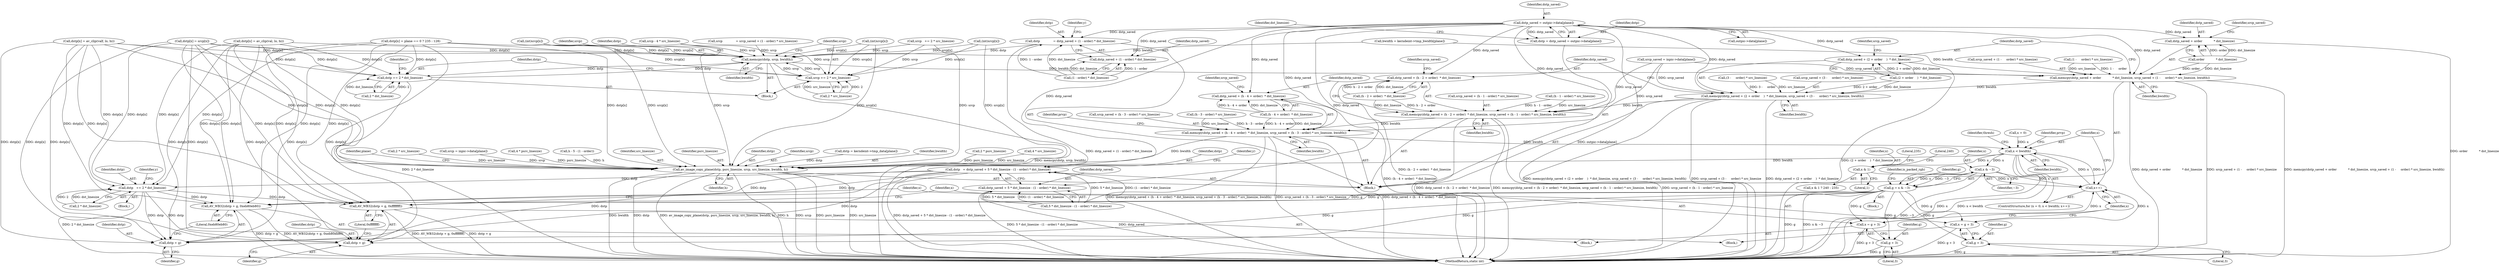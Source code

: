 digraph "0_FFmpeg_e43a0a232dbf6d3c161823c2e07c52e76227a1bc_5@array" {
"1000307" [label="(Call,dstp_saved = outpic->data[plane])"];
"1000305" [label="(Call,dstp = dstp_saved = outpic->data[plane])"];
"1000330" [label="(Call,dstp              = dstp_saved + (1 - order) * dst_linesize)"];
"1000350" [label="(Call,memcpy(dstp, srcp, bwidth))"];
"1000354" [label="(Call,srcp += 2 * src_linesize)"];
"1000359" [label="(Call,dstp += 2 * dst_linesize)"];
"1000364" [label="(Call,memcpy(dstp_saved + order            * dst_linesize, srcp_saved + (1 -     order) * src_linesize, bwidth))"];
"1000378" [label="(Call,memcpy(dstp_saved + (2 + order    )  * dst_linesize, srcp_saved + (3 -     order) * src_linesize, bwidth))"];
"1000394" [label="(Call,memcpy(dstp_saved + (h - 2 + order)  * dst_linesize, srcp_saved + (h - 1 - order) * src_linesize, bwidth))"];
"1000414" [label="(Call,memcpy(dstp_saved + (h - 4 + order)  * dst_linesize, srcp_saved + (h - 3 - order) * src_linesize, bwidth))"];
"1000592" [label="(Call,x < bwidth)"];
"1000595" [label="(Call,x++)"];
"1000657" [label="(Call,x & ~3)"];
"1000655" [label="(Call,g = x & ~3)"];
"1000663" [label="(Call,AV_WB32(dstp + g, 0xffffffff))"];
"1000664" [label="(Call,dstp + g)"];
"1000668" [label="(Call,x = g + 3)"];
"1000670" [label="(Call,g + 3)"];
"1000681" [label="(Call,AV_WB32(dstp + g, 0xeb80eb80))"];
"1000682" [label="(Call,dstp + g)"];
"1000686" [label="(Call,x = g + 3)"];
"1000688" [label="(Call,g + 3)"];
"1000725" [label="(Call,x & 1)"];
"1001139" [label="(Call,av_image_copy_plane(dstp, psrc_linesize, srcp, src_linesize, bwidth, h))"];
"1000332" [label="(Call,dstp_saved + (1 - order) * dst_linesize)"];
"1000365" [label="(Call,dstp_saved + order            * dst_linesize)"];
"1000379" [label="(Call,dstp_saved + (2 + order    )  * dst_linesize)"];
"1000395" [label="(Call,dstp_saved + (h - 2 + order)  * dst_linesize)"];
"1000415" [label="(Call,dstp_saved + (h - 4 + order)  * dst_linesize)"];
"1000554" [label="(Call,dstp   = dstp_saved + 5 * dst_linesize - (1 - order) * dst_linesize)"];
"1001120" [label="(Call,dstp   += 2 * dst_linesize)"];
"1000556" [label="(Call,dstp_saved + 5 * dst_linesize - (1 - order) * dst_linesize)"];
"1000334" [label="(Call,(1 - order) * dst_linesize)"];
"1001142" [label="(Identifier,srcp)"];
"1000773" [label="(Call,(int)srcp[x])"];
"1001033" [label="(Call,dstp[x] = srcp[x])"];
"1000585" [label="(Identifier,y)"];
"1000670" [label="(Call,g + 3)"];
"1000333" [label="(Identifier,dstp_saved)"];
"1000729" [label="(Literal,235)"];
"1000556" [label="(Call,dstp_saved + 5 * dst_linesize - (1 - order) * dst_linesize)"];
"1000435" [label="(Identifier,prvp)"];
"1000404" [label="(Call,srcp_saved + (h - 1 - order) * src_linesize)"];
"1001075" [label="(Call,srcp   += 2 * src_linesize)"];
"1000371" [label="(Identifier,srcp_saved)"];
"1000588" [label="(ControlStructure,for (x = 0; x < bwidth; x++))"];
"1000315" [label="(Identifier,dst_linesize)"];
"1000378" [label="(Call,memcpy(dstp_saved + (2 + order    )  * dst_linesize, srcp_saved + (3 -     order) * src_linesize, bwidth))"];
"1000916" [label="(Call,dstp[x] = av_clip(valf, lo, hi))"];
"1000284" [label="(Call,srcp_saved = inpic->data[plane])"];
"1000659" [label="(Identifier,~3)"];
"1000332" [label="(Call,dstp_saved + (1 - order) * dst_linesize)"];
"1000551" [label="(Call,4 * src_linesize)"];
"1000656" [label="(Identifier,g)"];
"1001023" [label="(Call,dstp[x] = av_clip(val, lo, hi))"];
"1000331" [label="(Identifier,dstp)"];
"1000361" [label="(Call,2 * dst_linesize)"];
"1000397" [label="(Call,(h - 2 + order)  * dst_linesize)"];
"1000664" [label="(Call,dstp + g)"];
"1000667" [label="(Literal,0xffffffff)"];
"1000257" [label="(Identifier,plane)"];
"1001117" [label="(Call,2 * src_linesize)"];
"1000657" [label="(Call,x & ~3)"];
"1000601" [label="(Identifier,thresh)"];
"1001125" [label="(Call,srcp = inpic->data[plane])"];
"1000306" [label="(Identifier,dstp)"];
"1000388" [label="(Call,(3 -     order) * src_linesize)"];
"1000663" [label="(Call,AV_WB32(dstp + g, 0xffffffff))"];
"1000725" [label="(Call,x & 1)"];
"1000690" [label="(Literal,3)"];
"1000661" [label="(Identifier,is_packed_rgb)"];
"1000658" [label="(Identifier,x)"];
"1000381" [label="(Call,(2 + order    )  * dst_linesize)"];
"1000681" [label="(Call,AV_WB32(dstp + g, 0xeb80eb80))"];
"1000387" [label="(Identifier,srcp_saved)"];
"1000554" [label="(Call,dstp   = dstp_saved + 5 * dst_linesize - (1 - order) * dst_linesize)"];
"1000394" [label="(Call,memcpy(dstp_saved + (h - 2 + order)  * dst_linesize, srcp_saved + (h - 1 - order) * src_linesize, bwidth))"];
"1000366" [label="(Identifier,dstp_saved)"];
"1000662" [label="(Block,)"];
"1000589" [label="(Call,x = 0)"];
"1000728" [label="(Literal,240)"];
"1000689" [label="(Identifier,g)"];
"1000352" [label="(Identifier,srcp)"];
"1000354" [label="(Call,srcp += 2 * src_linesize)"];
"1000370" [label="(Call,srcp_saved + (1 -     order) * src_linesize)"];
"1000486" [label="(Call,4 * psrc_linesize)"];
"1000671" [label="(Identifier,g)"];
"1000275" [label="(Call,bwidth = kerndeint->tmp_bwidth[plane])"];
"1000416" [label="(Identifier,dstp_saved)"];
"1000727" [label="(Literal,1)"];
"1000351" [label="(Identifier,dstp)"];
"1000726" [label="(Identifier,x)"];
"1000305" [label="(Call,dstp = dstp_saved = outpic->data[plane])"];
"1000686" [label="(Call,x = g + 3)"];
"1000665" [label="(Identifier,dstp)"];
"1000577" [label="(Call,h - 5 - (1 - order))"];
"1000353" [label="(Identifier,bwidth)"];
"1000367" [label="(Call,order            * dst_linesize)"];
"1000682" [label="(Call,dstp + g)"];
"1001041" [label="(Identifier,prvp)"];
"1000350" [label="(Call,memcpy(dstp, srcp, bwidth))"];
"1000684" [label="(Identifier,g)"];
"1000688" [label="(Call,g + 3)"];
"1000687" [label="(Identifier,x)"];
"1000594" [label="(Identifier,bwidth)"];
"1000669" [label="(Identifier,x)"];
"1000426" [label="(Call,(h - 3 - order) * src_linesize)"];
"1001143" [label="(Identifier,src_linesize)"];
"1001139" [label="(Call,av_image_copy_plane(dstp, psrc_linesize, srcp, src_linesize, bwidth, h))"];
"1000683" [label="(Identifier,dstp)"];
"1001141" [label="(Identifier,psrc_linesize)"];
"1000307" [label="(Call,dstp_saved = outpic->data[plane])"];
"1000558" [label="(Call,5 * dst_linesize - (1 - order) * dst_linesize)"];
"1000379" [label="(Call,dstp_saved + (2 + order    )  * dst_linesize)"];
"1000616" [label="(Call,(int)srcp[x])"];
"1000380" [label="(Identifier,dstp_saved)"];
"1000414" [label="(Call,memcpy(dstp_saved + (h - 4 + order)  * dst_linesize, srcp_saved + (h - 3 - order) * src_linesize, bwidth))"];
"1000595" [label="(Call,x++)"];
"1001121" [label="(Identifier,dstp)"];
"1000569" [label="(Identifier,y)"];
"1000308" [label="(Identifier,dstp_saved)"];
"1000355" [label="(Identifier,srcp)"];
"1001120" [label="(Call,dstp   += 2 * dst_linesize)"];
"1000417" [label="(Call,(h - 4 + order)  * dst_linesize)"];
"1000372" [label="(Call,(1 -     order) * src_linesize)"];
"1000592" [label="(Call,x < bwidth)"];
"1000425" [label="(Identifier,srcp_saved)"];
"1000393" [label="(Identifier,bwidth)"];
"1000654" [label="(Block,)"];
"1000672" [label="(Literal,3)"];
"1000377" [label="(Identifier,bwidth)"];
"1000396" [label="(Identifier,dstp_saved)"];
"1000360" [label="(Identifier,dstp)"];
"1000347" [label="(Identifier,y)"];
"1000557" [label="(Identifier,dstp_saved)"];
"1000596" [label="(Identifier,x)"];
"1000424" [label="(Call,srcp_saved + (h - 3 - order) * src_linesize)"];
"1001140" [label="(Identifier,dstp)"];
"1000341" [label="(Identifier,y)"];
"1000386" [label="(Call,srcp_saved + (3 -     order) * src_linesize)"];
"1000406" [label="(Call,(h - 1 - order) * src_linesize)"];
"1000680" [label="(Block,)"];
"1000685" [label="(Literal,0xeb80eb80)"];
"1001145" [label="(Identifier,h)"];
"1000321" [label="(Call,srcp              = srcp_saved + (1 - order) * src_linesize)"];
"1000359" [label="(Call,dstp += 2 * dst_linesize)"];
"1000724" [label="(Call,x & 1 ? 240 : 235)"];
"1000668" [label="(Call,x = g + 3)"];
"1000693" [label="(Call,dstp[x] = plane == 0 ? 235 : 128)"];
"1000349" [label="(Block,)"];
"1001132" [label="(Call,dstp = kerndeint->tmp_data[plane])"];
"1000356" [label="(Call,2 * src_linesize)"];
"1000258" [label="(Block,)"];
"1001122" [label="(Call,2 * dst_linesize)"];
"1000364" [label="(Call,memcpy(dstp_saved + order            * dst_linesize, srcp_saved + (1 -     order) * src_linesize, bwidth))"];
"1000395" [label="(Call,dstp_saved + (h - 2 + order)  * dst_linesize)"];
"1001153" [label="(MethodReturn,static int)"];
"1001144" [label="(Identifier,bwidth)"];
"1000413" [label="(Identifier,bwidth)"];
"1000593" [label="(Identifier,x)"];
"1000433" [label="(Identifier,bwidth)"];
"1000655" [label="(Call,g = x & ~3)"];
"1000587" [label="(Block,)"];
"1000555" [label="(Identifier,dstp)"];
"1000523" [label="(Call,srcp - 4 * src_linesize)"];
"1000415" [label="(Call,dstp_saved + (h - 4 + order)  * dst_linesize)"];
"1000365" [label="(Call,dstp_saved + order            * dst_linesize)"];
"1000330" [label="(Call,dstp              = dstp_saved + (1 - order) * dst_linesize)"];
"1000405" [label="(Identifier,srcp_saved)"];
"1000950" [label="(Call,(int)srcp[x])"];
"1000666" [label="(Identifier,g)"];
"1001072" [label="(Call,2 * psrc_linesize)"];
"1000309" [label="(Call,outpic->data[plane])"];
"1000307" -> "1000305"  [label="AST: "];
"1000307" -> "1000309"  [label="CFG: "];
"1000308" -> "1000307"  [label="AST: "];
"1000309" -> "1000307"  [label="AST: "];
"1000305" -> "1000307"  [label="CFG: "];
"1000307" -> "1001153"  [label="DDG: outpic->data[plane]"];
"1000307" -> "1000305"  [label="DDG: dstp_saved"];
"1000307" -> "1000330"  [label="DDG: dstp_saved"];
"1000307" -> "1000332"  [label="DDG: dstp_saved"];
"1000307" -> "1000364"  [label="DDG: dstp_saved"];
"1000307" -> "1000365"  [label="DDG: dstp_saved"];
"1000307" -> "1000378"  [label="DDG: dstp_saved"];
"1000307" -> "1000379"  [label="DDG: dstp_saved"];
"1000307" -> "1000394"  [label="DDG: dstp_saved"];
"1000307" -> "1000395"  [label="DDG: dstp_saved"];
"1000307" -> "1000414"  [label="DDG: dstp_saved"];
"1000307" -> "1000415"  [label="DDG: dstp_saved"];
"1000307" -> "1000554"  [label="DDG: dstp_saved"];
"1000307" -> "1000556"  [label="DDG: dstp_saved"];
"1000305" -> "1000258"  [label="AST: "];
"1000306" -> "1000305"  [label="AST: "];
"1000315" -> "1000305"  [label="CFG: "];
"1000330" -> "1000258"  [label="AST: "];
"1000330" -> "1000332"  [label="CFG: "];
"1000331" -> "1000330"  [label="AST: "];
"1000332" -> "1000330"  [label="AST: "];
"1000341" -> "1000330"  [label="CFG: "];
"1000330" -> "1001153"  [label="DDG: dstp_saved + (1 - order) * dst_linesize"];
"1000334" -> "1000330"  [label="DDG: 1 - order"];
"1000334" -> "1000330"  [label="DDG: dst_linesize"];
"1000330" -> "1000350"  [label="DDG: dstp"];
"1000350" -> "1000349"  [label="AST: "];
"1000350" -> "1000353"  [label="CFG: "];
"1000351" -> "1000350"  [label="AST: "];
"1000352" -> "1000350"  [label="AST: "];
"1000353" -> "1000350"  [label="AST: "];
"1000355" -> "1000350"  [label="CFG: "];
"1000350" -> "1001153"  [label="DDG: memcpy(dstp, srcp, bwidth)"];
"1001023" -> "1000350"  [label="DDG: dstp[x]"];
"1000693" -> "1000350"  [label="DDG: dstp[x]"];
"1000359" -> "1000350"  [label="DDG: dstp"];
"1000916" -> "1000350"  [label="DDG: dstp[x]"];
"1001033" -> "1000350"  [label="DDG: dstp[x]"];
"1000616" -> "1000350"  [label="DDG: srcp[x]"];
"1000950" -> "1000350"  [label="DDG: srcp[x]"];
"1000321" -> "1000350"  [label="DDG: srcp"];
"1000354" -> "1000350"  [label="DDG: srcp"];
"1000773" -> "1000350"  [label="DDG: srcp[x]"];
"1001075" -> "1000350"  [label="DDG: srcp"];
"1000523" -> "1000350"  [label="DDG: srcp"];
"1000275" -> "1000350"  [label="DDG: bwidth"];
"1000350" -> "1000354"  [label="DDG: srcp"];
"1000350" -> "1000359"  [label="DDG: dstp"];
"1000350" -> "1000364"  [label="DDG: bwidth"];
"1000354" -> "1000349"  [label="AST: "];
"1000354" -> "1000356"  [label="CFG: "];
"1000355" -> "1000354"  [label="AST: "];
"1000356" -> "1000354"  [label="AST: "];
"1000360" -> "1000354"  [label="CFG: "];
"1000356" -> "1000354"  [label="DDG: 2"];
"1000356" -> "1000354"  [label="DDG: src_linesize"];
"1000616" -> "1000354"  [label="DDG: srcp[x]"];
"1000950" -> "1000354"  [label="DDG: srcp[x]"];
"1000773" -> "1000354"  [label="DDG: srcp[x]"];
"1001075" -> "1000354"  [label="DDG: srcp"];
"1000523" -> "1000354"  [label="DDG: srcp"];
"1000359" -> "1000349"  [label="AST: "];
"1000359" -> "1000361"  [label="CFG: "];
"1000360" -> "1000359"  [label="AST: "];
"1000361" -> "1000359"  [label="AST: "];
"1000347" -> "1000359"  [label="CFG: "];
"1000359" -> "1001153"  [label="DDG: 2 * dst_linesize"];
"1000361" -> "1000359"  [label="DDG: 2"];
"1000361" -> "1000359"  [label="DDG: dst_linesize"];
"1001023" -> "1000359"  [label="DDG: dstp[x]"];
"1000693" -> "1000359"  [label="DDG: dstp[x]"];
"1000916" -> "1000359"  [label="DDG: dstp[x]"];
"1001033" -> "1000359"  [label="DDG: dstp[x]"];
"1000364" -> "1000258"  [label="AST: "];
"1000364" -> "1000377"  [label="CFG: "];
"1000365" -> "1000364"  [label="AST: "];
"1000370" -> "1000364"  [label="AST: "];
"1000377" -> "1000364"  [label="AST: "];
"1000380" -> "1000364"  [label="CFG: "];
"1000364" -> "1001153"  [label="DDG: dstp_saved + order            * dst_linesize"];
"1000364" -> "1001153"  [label="DDG: srcp_saved + (1 -     order) * src_linesize"];
"1000364" -> "1001153"  [label="DDG: memcpy(dstp_saved + order            * dst_linesize, srcp_saved + (1 -     order) * src_linesize, bwidth)"];
"1000367" -> "1000364"  [label="DDG: order"];
"1000367" -> "1000364"  [label="DDG: dst_linesize"];
"1000284" -> "1000364"  [label="DDG: srcp_saved"];
"1000372" -> "1000364"  [label="DDG: 1 -     order"];
"1000372" -> "1000364"  [label="DDG: src_linesize"];
"1000275" -> "1000364"  [label="DDG: bwidth"];
"1000364" -> "1000378"  [label="DDG: bwidth"];
"1000378" -> "1000258"  [label="AST: "];
"1000378" -> "1000393"  [label="CFG: "];
"1000379" -> "1000378"  [label="AST: "];
"1000386" -> "1000378"  [label="AST: "];
"1000393" -> "1000378"  [label="AST: "];
"1000396" -> "1000378"  [label="CFG: "];
"1000378" -> "1001153"  [label="DDG: dstp_saved + (2 + order    )  * dst_linesize"];
"1000378" -> "1001153"  [label="DDG: memcpy(dstp_saved + (2 + order    )  * dst_linesize, srcp_saved + (3 -     order) * src_linesize, bwidth)"];
"1000378" -> "1001153"  [label="DDG: srcp_saved + (3 -     order) * src_linesize"];
"1000381" -> "1000378"  [label="DDG: 2 + order"];
"1000381" -> "1000378"  [label="DDG: dst_linesize"];
"1000284" -> "1000378"  [label="DDG: srcp_saved"];
"1000388" -> "1000378"  [label="DDG: 3 -     order"];
"1000388" -> "1000378"  [label="DDG: src_linesize"];
"1000378" -> "1000394"  [label="DDG: bwidth"];
"1000394" -> "1000258"  [label="AST: "];
"1000394" -> "1000413"  [label="CFG: "];
"1000395" -> "1000394"  [label="AST: "];
"1000404" -> "1000394"  [label="AST: "];
"1000413" -> "1000394"  [label="AST: "];
"1000416" -> "1000394"  [label="CFG: "];
"1000394" -> "1001153"  [label="DDG: memcpy(dstp_saved + (h - 2 + order)  * dst_linesize, srcp_saved + (h - 1 - order) * src_linesize, bwidth)"];
"1000394" -> "1001153"  [label="DDG: srcp_saved + (h - 1 - order) * src_linesize"];
"1000394" -> "1001153"  [label="DDG: dstp_saved + (h - 2 + order)  * dst_linesize"];
"1000397" -> "1000394"  [label="DDG: h - 2 + order"];
"1000397" -> "1000394"  [label="DDG: dst_linesize"];
"1000284" -> "1000394"  [label="DDG: srcp_saved"];
"1000406" -> "1000394"  [label="DDG: h - 1 - order"];
"1000406" -> "1000394"  [label="DDG: src_linesize"];
"1000394" -> "1000414"  [label="DDG: bwidth"];
"1000414" -> "1000258"  [label="AST: "];
"1000414" -> "1000433"  [label="CFG: "];
"1000415" -> "1000414"  [label="AST: "];
"1000424" -> "1000414"  [label="AST: "];
"1000433" -> "1000414"  [label="AST: "];
"1000435" -> "1000414"  [label="CFG: "];
"1000414" -> "1001153"  [label="DDG: memcpy(dstp_saved + (h - 4 + order)  * dst_linesize, srcp_saved + (h - 3 - order) * src_linesize, bwidth)"];
"1000414" -> "1001153"  [label="DDG: srcp_saved + (h - 3 - order) * src_linesize"];
"1000414" -> "1001153"  [label="DDG: dstp_saved + (h - 4 + order)  * dst_linesize"];
"1000417" -> "1000414"  [label="DDG: h - 4 + order"];
"1000417" -> "1000414"  [label="DDG: dst_linesize"];
"1000284" -> "1000414"  [label="DDG: srcp_saved"];
"1000426" -> "1000414"  [label="DDG: h - 3 - order"];
"1000426" -> "1000414"  [label="DDG: src_linesize"];
"1000414" -> "1000592"  [label="DDG: bwidth"];
"1000414" -> "1001139"  [label="DDG: bwidth"];
"1000592" -> "1000588"  [label="AST: "];
"1000592" -> "1000594"  [label="CFG: "];
"1000593" -> "1000592"  [label="AST: "];
"1000594" -> "1000592"  [label="AST: "];
"1000601" -> "1000592"  [label="CFG: "];
"1001041" -> "1000592"  [label="CFG: "];
"1000592" -> "1001153"  [label="DDG: x < bwidth"];
"1000592" -> "1001153"  [label="DDG: x"];
"1000589" -> "1000592"  [label="DDG: x"];
"1000595" -> "1000592"  [label="DDG: x"];
"1000592" -> "1000595"  [label="DDG: x"];
"1000592" -> "1000657"  [label="DDG: x"];
"1000592" -> "1000725"  [label="DDG: x"];
"1000592" -> "1001139"  [label="DDG: bwidth"];
"1000595" -> "1000588"  [label="AST: "];
"1000595" -> "1000596"  [label="CFG: "];
"1000596" -> "1000595"  [label="AST: "];
"1000593" -> "1000595"  [label="CFG: "];
"1000686" -> "1000595"  [label="DDG: x"];
"1000657" -> "1000595"  [label="DDG: x"];
"1000725" -> "1000595"  [label="DDG: x"];
"1000668" -> "1000595"  [label="DDG: x"];
"1000657" -> "1000655"  [label="AST: "];
"1000657" -> "1000659"  [label="CFG: "];
"1000658" -> "1000657"  [label="AST: "];
"1000659" -> "1000657"  [label="AST: "];
"1000655" -> "1000657"  [label="CFG: "];
"1000657" -> "1001153"  [label="DDG: ~3"];
"1000657" -> "1000655"  [label="DDG: x"];
"1000657" -> "1000655"  [label="DDG: ~3"];
"1000655" -> "1000654"  [label="AST: "];
"1000656" -> "1000655"  [label="AST: "];
"1000661" -> "1000655"  [label="CFG: "];
"1000655" -> "1001153"  [label="DDG: g"];
"1000655" -> "1001153"  [label="DDG: x & ~3"];
"1000655" -> "1000663"  [label="DDG: g"];
"1000655" -> "1000664"  [label="DDG: g"];
"1000655" -> "1000668"  [label="DDG: g"];
"1000655" -> "1000670"  [label="DDG: g"];
"1000655" -> "1000681"  [label="DDG: g"];
"1000655" -> "1000682"  [label="DDG: g"];
"1000655" -> "1000686"  [label="DDG: g"];
"1000655" -> "1000688"  [label="DDG: g"];
"1000663" -> "1000662"  [label="AST: "];
"1000663" -> "1000667"  [label="CFG: "];
"1000664" -> "1000663"  [label="AST: "];
"1000667" -> "1000663"  [label="AST: "];
"1000669" -> "1000663"  [label="CFG: "];
"1000663" -> "1001153"  [label="DDG: AV_WB32(dstp + g, 0xffffffff)"];
"1000663" -> "1001153"  [label="DDG: dstp + g"];
"1001120" -> "1000663"  [label="DDG: dstp"];
"1001023" -> "1000663"  [label="DDG: dstp[x]"];
"1000554" -> "1000663"  [label="DDG: dstp"];
"1000693" -> "1000663"  [label="DDG: dstp[x]"];
"1000916" -> "1000663"  [label="DDG: dstp[x]"];
"1001033" -> "1000663"  [label="DDG: dstp[x]"];
"1000664" -> "1000666"  [label="CFG: "];
"1000665" -> "1000664"  [label="AST: "];
"1000666" -> "1000664"  [label="AST: "];
"1000667" -> "1000664"  [label="CFG: "];
"1001120" -> "1000664"  [label="DDG: dstp"];
"1001023" -> "1000664"  [label="DDG: dstp[x]"];
"1000554" -> "1000664"  [label="DDG: dstp"];
"1000693" -> "1000664"  [label="DDG: dstp[x]"];
"1000916" -> "1000664"  [label="DDG: dstp[x]"];
"1001033" -> "1000664"  [label="DDG: dstp[x]"];
"1000668" -> "1000662"  [label="AST: "];
"1000668" -> "1000670"  [label="CFG: "];
"1000669" -> "1000668"  [label="AST: "];
"1000670" -> "1000668"  [label="AST: "];
"1000596" -> "1000668"  [label="CFG: "];
"1000668" -> "1001153"  [label="DDG: g + 3"];
"1000670" -> "1000672"  [label="CFG: "];
"1000671" -> "1000670"  [label="AST: "];
"1000672" -> "1000670"  [label="AST: "];
"1000670" -> "1001153"  [label="DDG: g"];
"1000681" -> "1000680"  [label="AST: "];
"1000681" -> "1000685"  [label="CFG: "];
"1000682" -> "1000681"  [label="AST: "];
"1000685" -> "1000681"  [label="AST: "];
"1000687" -> "1000681"  [label="CFG: "];
"1000681" -> "1001153"  [label="DDG: AV_WB32(dstp + g, 0xeb80eb80)"];
"1000681" -> "1001153"  [label="DDG: dstp + g"];
"1001120" -> "1000681"  [label="DDG: dstp"];
"1001023" -> "1000681"  [label="DDG: dstp[x]"];
"1000554" -> "1000681"  [label="DDG: dstp"];
"1000693" -> "1000681"  [label="DDG: dstp[x]"];
"1000916" -> "1000681"  [label="DDG: dstp[x]"];
"1001033" -> "1000681"  [label="DDG: dstp[x]"];
"1000682" -> "1000684"  [label="CFG: "];
"1000683" -> "1000682"  [label="AST: "];
"1000684" -> "1000682"  [label="AST: "];
"1000685" -> "1000682"  [label="CFG: "];
"1001120" -> "1000682"  [label="DDG: dstp"];
"1001023" -> "1000682"  [label="DDG: dstp[x]"];
"1000554" -> "1000682"  [label="DDG: dstp"];
"1000693" -> "1000682"  [label="DDG: dstp[x]"];
"1000916" -> "1000682"  [label="DDG: dstp[x]"];
"1001033" -> "1000682"  [label="DDG: dstp[x]"];
"1000686" -> "1000680"  [label="AST: "];
"1000686" -> "1000688"  [label="CFG: "];
"1000687" -> "1000686"  [label="AST: "];
"1000688" -> "1000686"  [label="AST: "];
"1000596" -> "1000686"  [label="CFG: "];
"1000686" -> "1001153"  [label="DDG: g + 3"];
"1000688" -> "1000690"  [label="CFG: "];
"1000689" -> "1000688"  [label="AST: "];
"1000690" -> "1000688"  [label="AST: "];
"1000688" -> "1001153"  [label="DDG: g"];
"1000725" -> "1000724"  [label="AST: "];
"1000725" -> "1000727"  [label="CFG: "];
"1000726" -> "1000725"  [label="AST: "];
"1000727" -> "1000725"  [label="AST: "];
"1000728" -> "1000725"  [label="CFG: "];
"1000729" -> "1000725"  [label="CFG: "];
"1001139" -> "1000258"  [label="AST: "];
"1001139" -> "1001145"  [label="CFG: "];
"1001140" -> "1001139"  [label="AST: "];
"1001141" -> "1001139"  [label="AST: "];
"1001142" -> "1001139"  [label="AST: "];
"1001143" -> "1001139"  [label="AST: "];
"1001144" -> "1001139"  [label="AST: "];
"1001145" -> "1001139"  [label="AST: "];
"1000257" -> "1001139"  [label="CFG: "];
"1001139" -> "1001153"  [label="DDG: dstp"];
"1001139" -> "1001153"  [label="DDG: av_image_copy_plane(dstp, psrc_linesize, srcp, src_linesize, bwidth, h)"];
"1001139" -> "1001153"  [label="DDG: h"];
"1001139" -> "1001153"  [label="DDG: srcp"];
"1001139" -> "1001153"  [label="DDG: psrc_linesize"];
"1001139" -> "1001153"  [label="DDG: bwidth"];
"1001139" -> "1001153"  [label="DDG: src_linesize"];
"1001023" -> "1001139"  [label="DDG: dstp[x]"];
"1000693" -> "1001139"  [label="DDG: dstp[x]"];
"1001132" -> "1001139"  [label="DDG: dstp"];
"1000916" -> "1001139"  [label="DDG: dstp[x]"];
"1001033" -> "1001139"  [label="DDG: dstp[x]"];
"1001072" -> "1001139"  [label="DDG: psrc_linesize"];
"1000486" -> "1001139"  [label="DDG: psrc_linesize"];
"1000616" -> "1001139"  [label="DDG: srcp[x]"];
"1000950" -> "1001139"  [label="DDG: srcp[x]"];
"1001125" -> "1001139"  [label="DDG: srcp"];
"1000773" -> "1001139"  [label="DDG: srcp[x]"];
"1001075" -> "1001139"  [label="DDG: srcp"];
"1000523" -> "1001139"  [label="DDG: srcp"];
"1000551" -> "1001139"  [label="DDG: src_linesize"];
"1001117" -> "1001139"  [label="DDG: src_linesize"];
"1000577" -> "1001139"  [label="DDG: h"];
"1000332" -> "1000334"  [label="CFG: "];
"1000333" -> "1000332"  [label="AST: "];
"1000334" -> "1000332"  [label="AST: "];
"1000334" -> "1000332"  [label="DDG: 1 - order"];
"1000334" -> "1000332"  [label="DDG: dst_linesize"];
"1000365" -> "1000367"  [label="CFG: "];
"1000366" -> "1000365"  [label="AST: "];
"1000367" -> "1000365"  [label="AST: "];
"1000371" -> "1000365"  [label="CFG: "];
"1000365" -> "1001153"  [label="DDG: order            * dst_linesize"];
"1000367" -> "1000365"  [label="DDG: order"];
"1000367" -> "1000365"  [label="DDG: dst_linesize"];
"1000379" -> "1000381"  [label="CFG: "];
"1000380" -> "1000379"  [label="AST: "];
"1000381" -> "1000379"  [label="AST: "];
"1000387" -> "1000379"  [label="CFG: "];
"1000379" -> "1001153"  [label="DDG: (2 + order    )  * dst_linesize"];
"1000381" -> "1000379"  [label="DDG: 2 + order"];
"1000381" -> "1000379"  [label="DDG: dst_linesize"];
"1000395" -> "1000397"  [label="CFG: "];
"1000396" -> "1000395"  [label="AST: "];
"1000397" -> "1000395"  [label="AST: "];
"1000405" -> "1000395"  [label="CFG: "];
"1000395" -> "1001153"  [label="DDG: (h - 2 + order)  * dst_linesize"];
"1000397" -> "1000395"  [label="DDG: h - 2 + order"];
"1000397" -> "1000395"  [label="DDG: dst_linesize"];
"1000415" -> "1000417"  [label="CFG: "];
"1000416" -> "1000415"  [label="AST: "];
"1000417" -> "1000415"  [label="AST: "];
"1000425" -> "1000415"  [label="CFG: "];
"1000415" -> "1001153"  [label="DDG: (h - 4 + order)  * dst_linesize"];
"1000417" -> "1000415"  [label="DDG: h - 4 + order"];
"1000417" -> "1000415"  [label="DDG: dst_linesize"];
"1000554" -> "1000258"  [label="AST: "];
"1000554" -> "1000556"  [label="CFG: "];
"1000555" -> "1000554"  [label="AST: "];
"1000556" -> "1000554"  [label="AST: "];
"1000569" -> "1000554"  [label="CFG: "];
"1000554" -> "1001153"  [label="DDG: dstp_saved + 5 * dst_linesize - (1 - order) * dst_linesize"];
"1000558" -> "1000554"  [label="DDG: 5 * dst_linesize"];
"1000558" -> "1000554"  [label="DDG: (1 - order) * dst_linesize"];
"1000554" -> "1001120"  [label="DDG: dstp"];
"1001120" -> "1000587"  [label="AST: "];
"1001120" -> "1001122"  [label="CFG: "];
"1001121" -> "1001120"  [label="AST: "];
"1001122" -> "1001120"  [label="AST: "];
"1000585" -> "1001120"  [label="CFG: "];
"1001120" -> "1001153"  [label="DDG: 2 * dst_linesize"];
"1001122" -> "1001120"  [label="DDG: 2"];
"1001122" -> "1001120"  [label="DDG: dst_linesize"];
"1001023" -> "1001120"  [label="DDG: dstp[x]"];
"1000693" -> "1001120"  [label="DDG: dstp[x]"];
"1000916" -> "1001120"  [label="DDG: dstp[x]"];
"1001033" -> "1001120"  [label="DDG: dstp[x]"];
"1000556" -> "1000558"  [label="CFG: "];
"1000557" -> "1000556"  [label="AST: "];
"1000558" -> "1000556"  [label="AST: "];
"1000556" -> "1001153"  [label="DDG: dstp_saved"];
"1000556" -> "1001153"  [label="DDG: 5 * dst_linesize - (1 - order) * dst_linesize"];
"1000558" -> "1000556"  [label="DDG: 5 * dst_linesize"];
"1000558" -> "1000556"  [label="DDG: (1 - order) * dst_linesize"];
}
